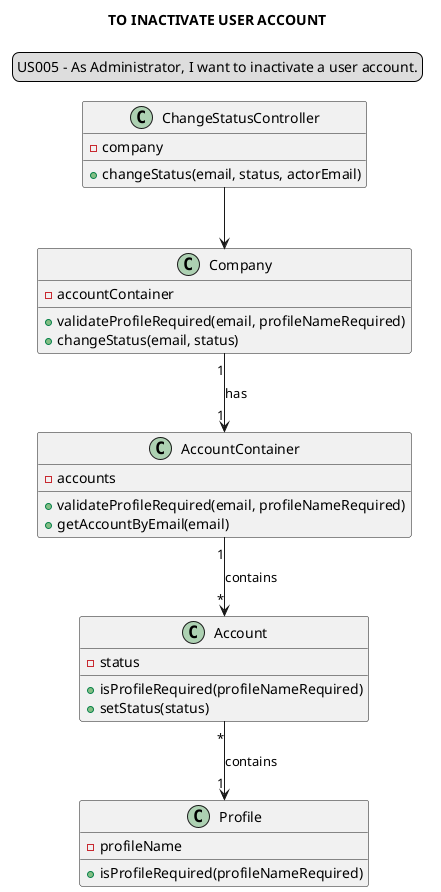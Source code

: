 @startuml

legend top
US005 - As Administrator, I want to inactivate a user account.
end legend
skinparam sequenceMessageAlign center
title TO INACTIVATE USER ACCOUNT


class "ChangeStatusController" {
-company
+changeStatus(email, status, actorEmail)
}

class "Company" {
-accountContainer
+validateProfileRequired(email, profileNameRequired)
+changeStatus(email, status)
}

class "AccountContainer" {
-accounts
+validateProfileRequired(email, profileNameRequired)
+getAccountByEmail(email)
}

class "Account" {
-status
+ isProfileRequired(profileNameRequired)
+ setStatus(status)
}
class "Profile"{
-profileName
+isProfileRequired(profileNameRequired)
}


"ChangeStatusController" --> "Company"
"Company" "1"-->"1" "AccountContainer": has
"AccountContainer" "1"-->"*" "Account": contains
"Account" "*"--> "1""Profile": contains


@enduml